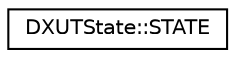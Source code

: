 digraph "Graphical Class Hierarchy"
{
  edge [fontname="Helvetica",fontsize="10",labelfontname="Helvetica",labelfontsize="10"];
  node [fontname="Helvetica",fontsize="10",shape=record];
  rankdir="LR";
  Node1 [label="DXUTState::STATE",height=0.2,width=0.4,color="black", fillcolor="white", style="filled",URL="$struct_d_x_u_t_state_1_1_s_t_a_t_e.html"];
}
